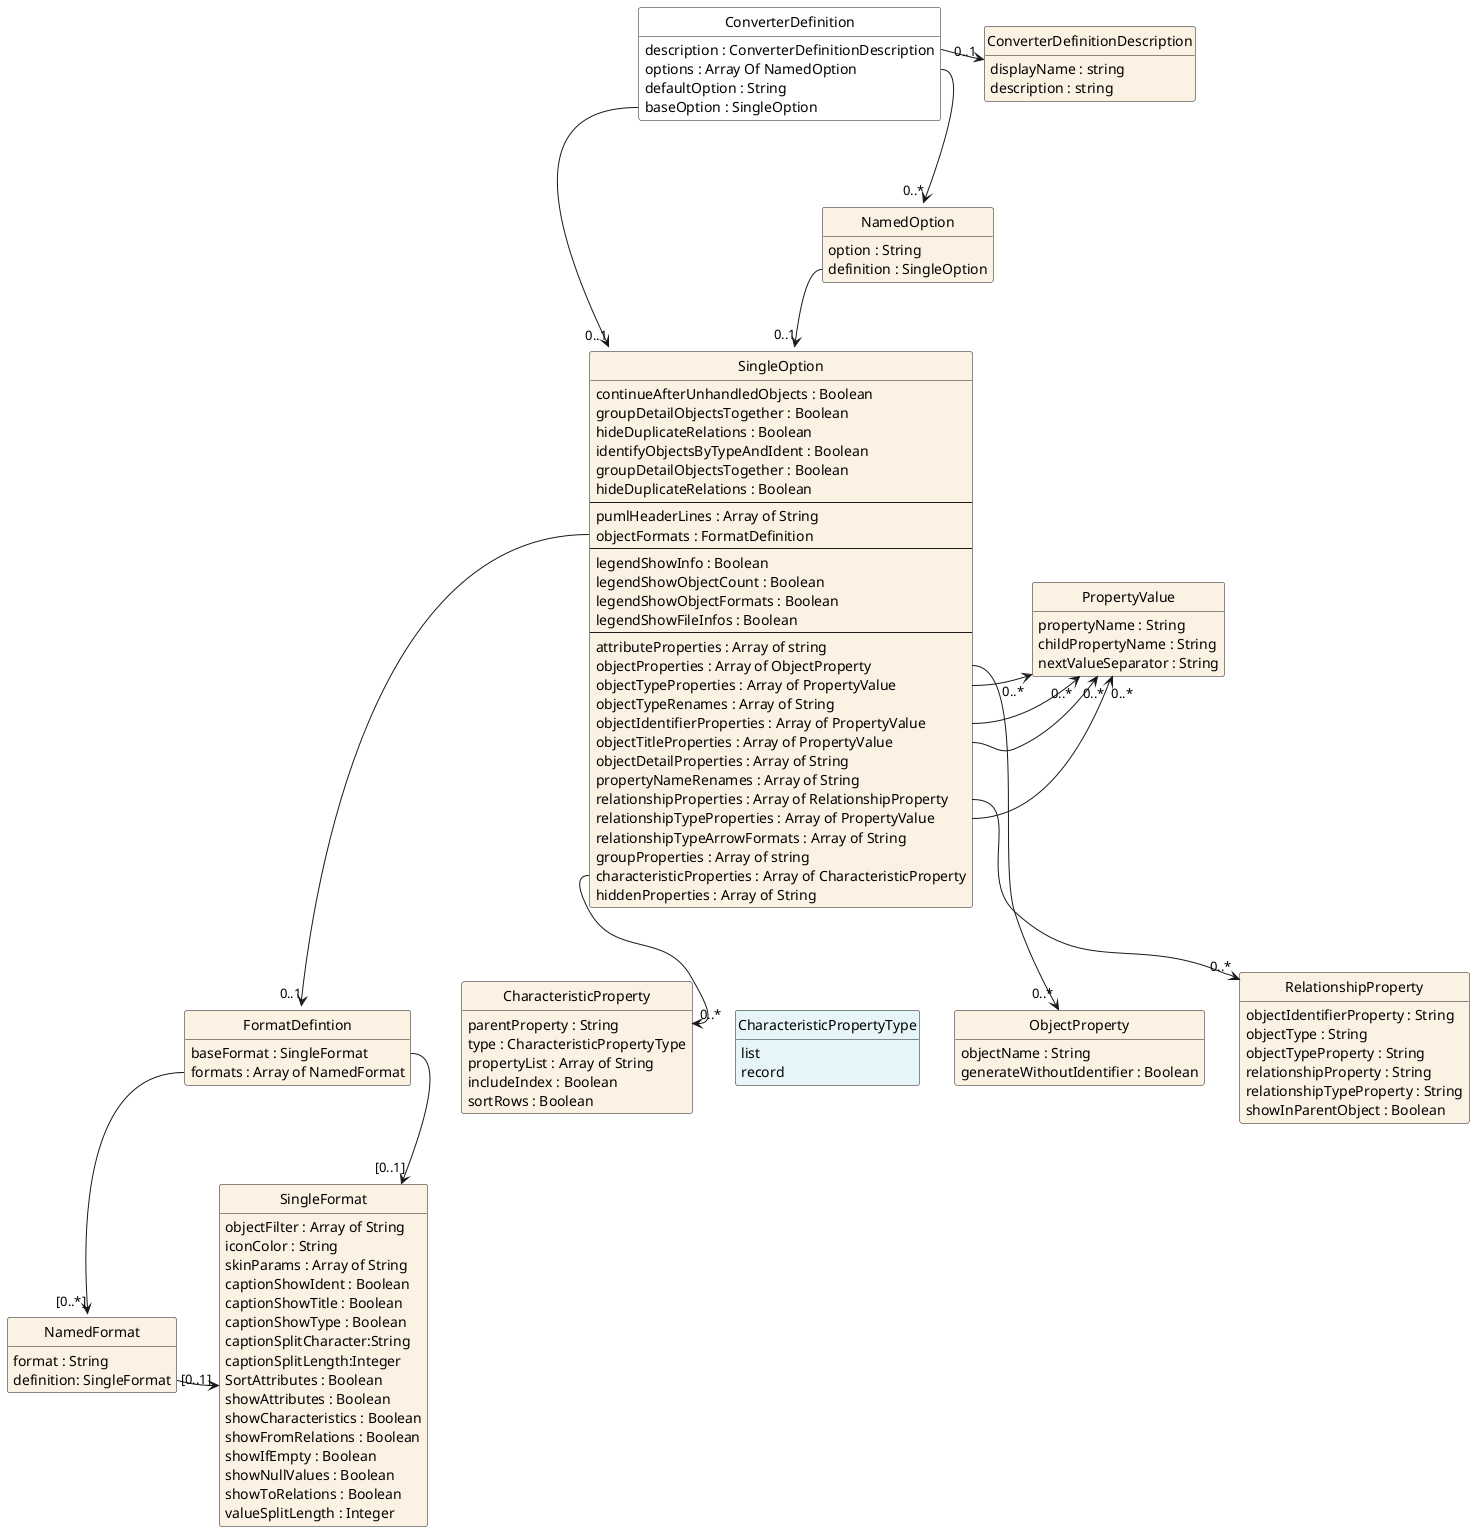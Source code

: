 @startuml

hide circle
hide methods
hide stereotype
show <<Enumeration>> stereotype
'skinparam Padding 5
skinparam ParticipantPadding 15

skinparam class {
   BackgroundColor<<Enumeration>> #E6F5F7
   BackgroundColor<<Ref>> #FFFFE0
   BackgroundColor<<Pivot>> #FFFFFFF
   BackgroundColor #FCF2E3
}

class ConverterDefinitionDescription {
    displayName : string
    description : string
}

class ConverterDefinition  <<Pivot>> {
  description : ConverterDefinitionDescription  
  options : Array Of NamedOption  
  defaultOption : String
  baseOption : SingleOption
}

class NamedOption {
    option : String
    definition : SingleOption
}

class CharacteristicPropertyType <<Enumeration>> {
    list
    record
}

class CharacteristicProperty {
    parentProperty : String
    type : CharacteristicPropertyType
    propertyList : Array of String
    includeIndex : Boolean
    sortRows : Boolean
}

together {
class CharacteristicProperty
class CharacteristicPropertyType
}

together  {
class FormatDefintion
class NamedFormat
class SingleFormat
}

class SingleFormat {
    objectFilter : Array of String
    iconColor : String
    skinParams : Array of String
    captionShowIdent : Boolean
    captionShowTitle : Boolean
    captionShowType : Boolean
    captionSplitCharacter:String
    captionSplitLength:Integer
    SortAttributes : Boolean
    showAttributes : Boolean
    showCharacteristics : Boolean
    showFromRelations : Boolean
    showIfEmpty : Boolean
    showNullValues : Boolean
    showToRelations : Boolean
    valueSplitLength : Integer
}

class FormatDefintion {
    baseFormat : SingleFormat
    formats : Array of NamedFormat
}

class NamedFormat {
    format : String
    definition: SingleFormat
}

class RelationshipProperty {
    objectIdentifierProperty : String
    objectType : String
    objectTypeProperty : String
    relationshipProperty : String
    relationshipTypeProperty : String
    showInParentObject : Boolean        
}

class PropertyValue {
    propertyName : String
    childPropertyName : String
    nextValueSeparator : String
}

class ObjectProperty {
    objectName : String
    generateWithoutIdentifier : Boolean
}
class SingleOption {
    continueAfterUnhandledObjects : Boolean
    groupDetailObjectsTogether : Boolean
    hideDuplicateRelations : Boolean
    identifyObjectsByTypeAndIdent : Boolean
    groupDetailObjectsTogether : Boolean
    hideDuplicateRelations : Boolean
    ---
    pumlHeaderLines : Array of String
    objectFormats : FormatDefinition
    ---
    legendShowInfo : Boolean
    legendShowObjectCount : Boolean
    legendShowObjectFormats : Boolean
    legendShowFileInfos : Boolean
    ---
	attributeProperties : Array of string
    objectProperties : Array of ObjectProperty
	objectTypeProperties : Array of PropertyValue
    objectTypeRenames : Array of String
    objectIdentifierProperties : Array of PropertyValue
	objectTitleProperties : Array of PropertyValue
    objectDetailProperties : Array of String
    propertyNameRenames : Array of String
    relationshipProperties : Array of RelationshipProperty
    relationshipTypeProperties : Array of PropertyValue
    relationshipTypeArrowFormats : Array of String
    groupProperties : Array of string
    characteristicProperties : Array of CharacteristicProperty
    hiddenProperties : Array of String
}

ConverterDefinition::options -down-> "0..*" NamedOption: "        "
ConverterDefinition::baseOption -right-> "0..1" SingleOption::option
ConverterDefinition::description -right-> "0..1" ConverterDefinitionDescription
NamedOption::definition --> "0..1" SingleOption
SingleOption::characteristicProperties --> "0..*" CharacteristicProperty::parentProperty
SingleOption::objectFormats --> "0..1" FormatDefintion
SingleOption::objectProperties --> "0..*" ObjectProperty
SingleOption::objectIdentifierProperties -right-> "0..*" PropertyValue
SingleOption::objectTitleProperties --> "0..*" PropertyValue
SingleOption::objectTypeProperties --> "0..*" PropertyValue : "     "
SingleOption::relationshipTypeProperties --> "0..*" PropertyValue
SingleOption::relationshipProperties --> "0..*" RelationshipProperty
FormatDefintion::baseFormat -right-> "[0..1]" SingleFormat
FormatDefintion::formats -down-> "[0..*]" NamedFormat
NamedFormat::definition -right-> "[0..1]" SingleFormat
CharacteristicProperty -[hidden]right-> CharacteristicPropertyType
CharacteristicPropertyType -[hidden]right-> ObjectProperty

@enduml
